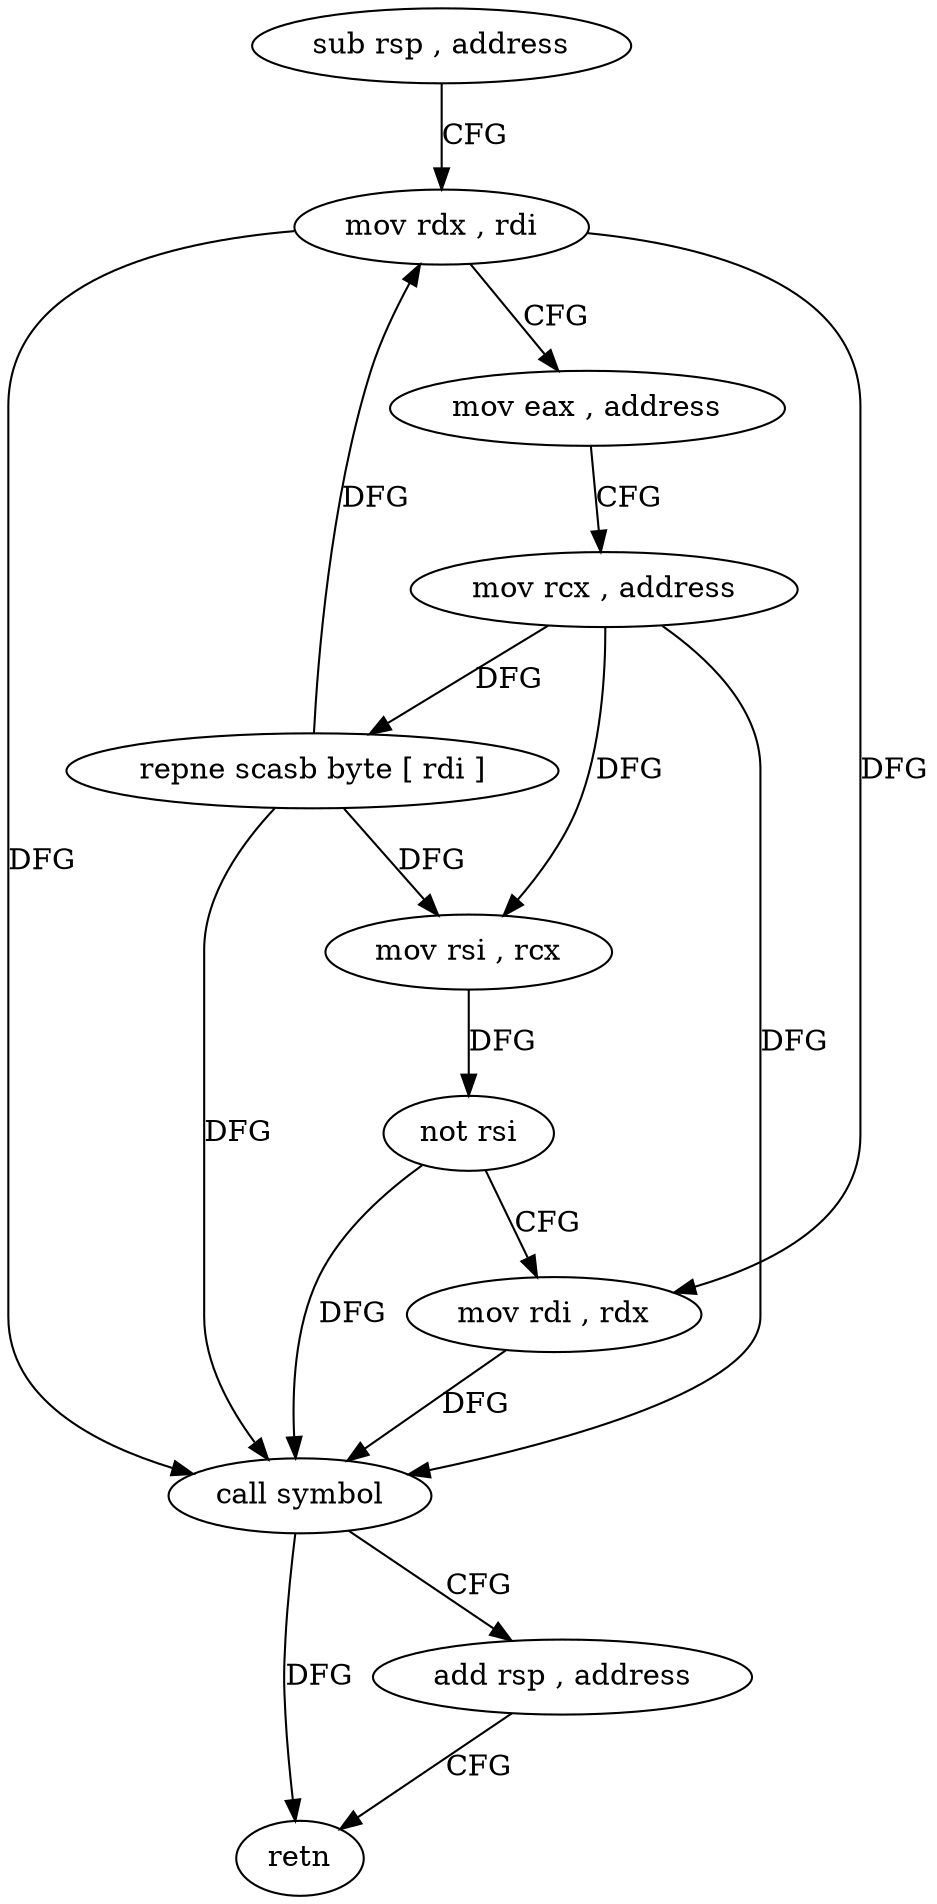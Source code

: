digraph "func" {
"284196" [label = "sub rsp , address" ]
"284200" [label = "mov rdx , rdi" ]
"284203" [label = "mov eax , address" ]
"284208" [label = "mov rcx , address" ]
"284215" [label = "repne scasb byte [ rdi ]" ]
"284217" [label = "mov rsi , rcx" ]
"284220" [label = "not rsi" ]
"284223" [label = "mov rdi , rdx" ]
"284226" [label = "call symbol" ]
"284231" [label = "add rsp , address" ]
"284235" [label = "retn" ]
"284196" -> "284200" [ label = "CFG" ]
"284200" -> "284203" [ label = "CFG" ]
"284200" -> "284223" [ label = "DFG" ]
"284200" -> "284226" [ label = "DFG" ]
"284203" -> "284208" [ label = "CFG" ]
"284208" -> "284215" [ label = "DFG" ]
"284208" -> "284217" [ label = "DFG" ]
"284208" -> "284226" [ label = "DFG" ]
"284215" -> "284217" [ label = "DFG" ]
"284215" -> "284200" [ label = "DFG" ]
"284215" -> "284226" [ label = "DFG" ]
"284217" -> "284220" [ label = "DFG" ]
"284220" -> "284223" [ label = "CFG" ]
"284220" -> "284226" [ label = "DFG" ]
"284223" -> "284226" [ label = "DFG" ]
"284226" -> "284231" [ label = "CFG" ]
"284226" -> "284235" [ label = "DFG" ]
"284231" -> "284235" [ label = "CFG" ]
}
